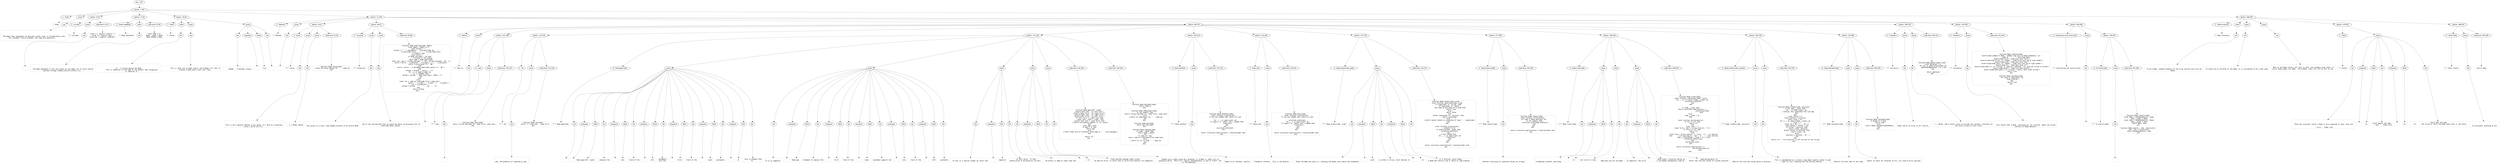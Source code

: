 digraph lpegNode {

node [fontname=Helvetica]
edge [style=dashed]

doc_0 [label="doc - 497"]


doc_0 -> { section_1}
{rank=same; section_1}

section_1 [label="section: 1-467"]


// END RANK doc_0

section_1 -> { header_2 prose_3 section_4 section_5 section_6 section_7 section_8}
{rank=same; header_2 prose_3 section_4 section_5 section_6 section_7 section_8}

header_2 [label="1 : Node"]

prose_3 [label="prose"]

section_4 [label="section: 8-16"]

section_5 [label="section: 17-28"]

section_6 [label="section: 29-40"]

section_7 [label="section: 41-445"]

section_8 [label="section: 468-487"]


// END RANK section_1

header_2 -> leaf_9
leaf_9  [color=Gray,shape=rectangle,fontname=Inconsolata,label="* Node"]
// END RANK header_2

prose_3 -> { raw_10}
{rank=same; raw_10}

raw_10 [label="raw"]


// END RANK prose_3

raw_10 -> leaf_11
leaf_11  [color=Gray,shape=rectangle,fontname=Inconsolata,label="


  The Node class implements an abstract syntax tree, in collaboration with
the [[Grammar class][/grammar] and lpeg more generally.  

"]
// END RANK raw_10

section_4 -> { header_12 prose_13 codeblock_14}
{rank=same; header_12 prose_13 codeblock_14}

header_12 [label="3 : includes"]

prose_13 [label="prose"]

codeblock_14 [label="code block 10-14"]


// END RANK section_4

header_12 -> leaf_15
leaf_15  [color=Gray,shape=rectangle,fontname=Inconsolata,label="*** includes"]
// END RANK header_12

prose_13 -> { raw_16}
{rank=same; raw_16}

raw_16 [label="raw"]


// END RANK prose_13

raw_16 -> leaf_17
leaf_17  [color=Gray,shape=rectangle,fontname=Inconsolata,label="
"]
// END RANK raw_16

codeblock_14 -> leaf_18
leaf_18  [color=Gray,shape=rectangle,fontname=Inconsolata,label="local s = require \"status\" ()
local a = require \"ansi\"
local dot = require \"node/dot\""]
// END RANK codeblock_14

section_5 -> { header_19 prose_20 codeblock_21}
{rank=same; header_19 prose_20 codeblock_21}

header_19 [label="2 : Node metatable"]

prose_20 [label="prose"]

codeblock_21 [label="code block 22-26"]


// END RANK section_5

header_19 -> leaf_22
leaf_22  [color=Gray,shape=rectangle,fontname=Inconsolata,label="** Node metatable"]
// END RANK header_19

prose_20 -> { raw_23}
{rank=same; raw_23}

raw_23 [label="raw"]


// END RANK prose_20

raw_23 -> leaf_24
leaf_24  [color=Gray,shape=rectangle,fontname=Inconsolata,label="

  The Node metatable is the root table for any Node, all of which should
subclass through [[Node:inherit()][httk://]].
"]
// END RANK raw_23

codeblock_21 -> leaf_25
leaf_25  [color=Gray,shape=rectangle,fontname=Inconsolata,label="local Node = {}
Node.__index = Node
Node.isNode = Node"]
// END RANK codeblock_21

section_6 -> { header_26 prose_27 prose_28 prose_29}
{rank=same; header_26 prose_27 prose_28 prose_29}

header_26 [label="2 : Fields"]

prose_27 [label="prose"]

prose_28 [label="prose"]

prose_29 [label="prose"]


// END RANK section_6

header_26 -> leaf_30
leaf_30  [color=Gray,shape=rectangle,fontname=Inconsolata,label="** Fields"]
// END RANK header_26

prose_27 -> { raw_31}
{rank=same; raw_31}

raw_31 [label="raw"]


// END RANK prose_27

raw_31 -> leaf_32
leaf_32  [color=Gray,shape=rectangle,fontname=Inconsolata,label="

   - id :  A string naming the Node. 
           This is identical to the name of the pattern that recognizes
           or captures it.
"]
// END RANK raw_31

prose_28 -> { raw_33}
{rank=same; raw_33}

raw_33 [label="raw"]


// END RANK prose_28

raw_33 -> leaf_34
leaf_34  [color=Gray,shape=rectangle,fontname=Inconsolata,label="
           This is never set on Node itself, and Grammar will fail to
           produce a Node which lacks this flag. 
"]
// END RANK raw_33

prose_29 -> { raw_35 prespace_36 literal_37 raw_38}
{rank=same; raw_35 prespace_36 literal_37 raw_38}

raw_35 [label="raw"]

prespace_36 [label="prespace"]

literal_37 [label="literal"]

raw_38 [label="raw"]


// END RANK prose_29

raw_35 -> leaf_39
leaf_39  [color=Gray,shape=rectangle,fontname=Inconsolata,label="
   - isNode :  A boolean, always"]
// END RANK raw_35

prespace_36 -> leaf_40
leaf_40  [color=Gray,shape=rectangle,fontname=Inconsolata,label=" "]
// END RANK prespace_36

literal_37 -> leaf_41
leaf_41  [color=Gray,shape=rectangle,fontname=Inconsolata,label="true"]
// END RANK literal_37

raw_38 -> leaf_42
leaf_42  [color=Gray,shape=rectangle,fontname=Inconsolata,label=".

"]
// END RANK raw_38

section_7 -> { header_43 prose_44 section_45 section_46 section_47 section_48 section_49 section_50}
{rank=same; header_43 prose_44 section_45 section_46 section_47 section_48 section_49 section_50}

header_43 [label="2 : Methods"]

prose_44 [label="prose"]

section_45 [label="section: 44-57"]

section_46 [label="section: 58-97"]

section_47 [label="section: 98-378"]

section_48 [label="section: 396-415"]

section_49 [label="section: 416-445"]

section_50 [label="section: 446-448"]


// END RANK section_7

header_43 -> leaf_51
leaf_51  [color=Gray,shape=rectangle,fontname=Inconsolata,label="** Methods"]
// END RANK header_43

prose_44 -> { raw_52}
{rank=same; raw_52}

raw_52 [label="raw"]


// END RANK prose_44

raw_52 -> leaf_53
leaf_53  [color=Gray,shape=rectangle,fontname=Inconsolata,label="

"]
// END RANK raw_52

section_45 -> { header_54 prose_55 prose_56 codeblock_57}
{rank=same; header_54 prose_55 prose_56 codeblock_57}

header_54 [label="4 : toLua"]

prose_55 [label="prose"]

prose_56 [label="prose"]

codeblock_57 [label="code block 51-55"]


// END RANK section_45

header_54 -> leaf_58
leaf_58  [color=Gray,shape=rectangle,fontname=Inconsolata,label="**** toLua"]
// END RANK header_54

prose_55 -> { raw_59}
{rank=same; raw_59}

raw_59 [label="raw"]


// END RANK prose_55

raw_59 -> leaf_60
leaf_60  [color=Gray,shape=rectangle,fontname=Inconsolata,label="

This is not a general method in any sense, it's here as a backstop
while I build out Clu. 
"]
// END RANK raw_59

prose_56 -> { raw_61}
{rank=same; raw_61}

raw_61 [label="raw"]


// END RANK prose_56

raw_61 -> leaf_62
leaf_62  [color=Gray,shape=rectangle,fontname=Inconsolata,label="
  - [ ] #todo remove
"]
// END RANK raw_61

codeblock_57 -> leaf_63
leaf_63  [color=Gray,shape=rectangle,fontname=Inconsolata,label="function Node.toLua(node)
  s:halt(\"No toLua method for \" .. node.id)
end"]
// END RANK codeblock_57

section_46 -> { header_64 prose_65 prose_66 codeblock_67}
{rank=same; header_64 prose_65 prose_66 codeblock_67}

header_64 [label="3 : Visualizer"]

prose_65 [label="prose"]

prose_66 [label="prose"]

codeblock_67 [label="code block 65-96"]


// END RANK section_46

header_64 -> leaf_68
leaf_68  [color=Gray,shape=rectangle,fontname=Inconsolata,label="*** Visualizer"]
// END RANK header_64

prose_65 -> { raw_69}
{rank=same; raw_69}

raw_69 [label="raw"]


// END RANK prose_65

raw_69 -> leaf_70
leaf_70  [color=Gray,shape=rectangle,fontname=Inconsolata,label="

This gives us a nice, tree-shaped printout of an entire Node.
"]
// END RANK raw_69

prose_66 -> { raw_71}
{rank=same; raw_71}

raw_71 [label="raw"]


// END RANK prose_66

raw_71 -> leaf_72
leaf_72  [color=Gray,shape=rectangle,fontname=Inconsolata,label="
We're less disciplined than we should be about up-assigning this to
inherited Node classes. 
"]
// END RANK raw_71

codeblock_67 -> leaf_73
leaf_73  [color=Gray,shape=rectangle,fontname=Inconsolata,label="function Node.toString(node, depth)
   local depth = depth or 0
   local phrase = \"\"
   phrase = (\"  \"):rep(depth) .. a.bright(node.id) .. \"    \"
      .. a.cyan(node.first) .. \"-\" .. a.cyan(node.last)
   if node[1] then
      local extra = \"    \"
      if Node.len(node) > 56 then
         --  Truncate in the middle
         local span = Node.span(node)
         local pre, post = string.sub(span, 1, 26), string.sub(span, -26, -1)
         extra = extra .. a.dim(pre) .. a.bright(\"………\") .. a.dim(post)
         extra = extra:gsub(\"\\n\", \"◼︎\")
      else
         extra = extra .. a.dim(Node.span(node):gsub(\"\\n\", \"◼︎\"))
      end
      phrase = phrase .. extra .. \"\\n\"
      for _,v in ipairs(node) do
         if (v.isNode) then
            phrase = phrase .. Node.toString(v, depth + 1)
         end
      end
   else
      local val = node.str:sub(node.first, node.last)
                          :gsub(\" \", a.clear() .. a.dim(\"_\") .. a.green())
      val = a.green(val)
      phrase = phrase .. \"    \" .. val  .. \"\\n\"
   end
   return phrase
end"]
// END RANK codeblock_67

section_47 -> { header_74 prose_75 section_76 section_77 section_78 section_79 section_80 section_81 section_82 section_83 section_84 section_85}
{rank=same; header_74 prose_75 section_76 section_77 section_78 section_79 section_80 section_81 section_82 section_83 section_84 section_85}

header_74 [label="3 : Metrics"]

prose_75 [label="prose"]

section_76 [label="section: 101-109"]

section_77 [label="section: 110-120"]

section_78 [label="section: 121-192"]

section_79 [label="section: 193-213"]

section_80 [label="section: 214-236"]

section_81 [label="section: 237-276"]

section_82 [label="section: 277-295"]

section_83 [label="section: 296-344"]

section_84 [label="section: 345-378"]

section_85 [label="section: 379-395"]


// END RANK section_47

header_74 -> leaf_86
leaf_86  [color=Gray,shape=rectangle,fontname=Inconsolata,label="*** Metrics"]
// END RANK header_74

prose_75 -> { raw_87}
{rank=same; raw_87}

raw_87 [label="raw"]


// END RANK prose_75

raw_87 -> leaf_88
leaf_88  [color=Gray,shape=rectangle,fontname=Inconsolata,label="

"]
// END RANK raw_87

section_76 -> { header_89 prose_90 codeblock_91}
{rank=same; header_89 prose_90 codeblock_91}

header_89 [label="4 : span"]

prose_90 [label="prose"]

codeblock_91 [label="code block 103-107"]


// END RANK section_76

header_89 -> leaf_92
leaf_92  [color=Gray,shape=rectangle,fontname=Inconsolata,label="**** span"]
// END RANK header_89

prose_90 -> { raw_93}
{rank=same; raw_93}

raw_93 [label="raw"]


// END RANK prose_90

raw_93 -> leaf_94
leaf_94  [color=Gray,shape=rectangle,fontname=Inconsolata,label="
"]
// END RANK raw_93

codeblock_91 -> leaf_95
leaf_95  [color=Gray,shape=rectangle,fontname=Inconsolata,label="function Node.span(node)
   return string.sub(node.str, node.first, node.last)
end"]
// END RANK codeblock_91

section_77 -> { header_96 prose_97 codeblock_98}
{rank=same; header_96 prose_97 codeblock_98}

header_96 [label="4 : len"]

prose_97 [label="prose"]

codeblock_98 [label="code block 114-118"]


// END RANK section_77

header_96 -> leaf_99
leaf_99  [color=Gray,shape=rectangle,fontname=Inconsolata,label="**** len"]
// END RANK header_96

prose_97 -> { raw_100}
{rank=same; raw_100}

raw_100 [label="raw"]


// END RANK prose_97

raw_100 -> leaf_101
leaf_101  [color=Gray,shape=rectangle,fontname=Inconsolata,label="

ahh, the pleasure of indexing by one. 
"]
// END RANK raw_100

codeblock_98 -> leaf_102
leaf_102  [color=Gray,shape=rectangle,fontname=Inconsolata,label="function Node.len(node)
    return 1 + node.last - node.first
end"]
// END RANK codeblock_98

section_78 -> { header_103 prose_104 prose_105 prose_106 prose_107 prose_108 codeblock_109 codeblock_110}
{rank=same; header_103 prose_104 prose_105 prose_106 prose_107 prose_108 codeblock_109 codeblock_110}

header_103 [label="4 : Node:gap(node)"]

prose_104 [label="prose"]

prose_105 [label="prose"]

prose_106 [label="prose"]

prose_107 [label="prose"]

prose_108 [label="prose"]

codeblock_109 [label="code block 140-160"]

codeblock_110 [label="code block 163-191"]


// END RANK section_78

header_103 -> leaf_111
leaf_111  [color=Gray,shape=rectangle,fontname=Inconsolata,label="**** Node:gap(node)"]
// END RANK header_103

prose_104 -> { raw_112 prespace_113 literal_114 raw_115 prespace_116 literal_117 raw_118 prespace_119 literal_120 raw_121 prespace_122 literal_123 raw_124 prespace_125 literal_126 raw_127 prespace_128 bold_129 raw_130}
{rank=same; raw_112 prespace_113 literal_114 raw_115 prespace_116 literal_117 raw_118 prespace_119 literal_120 raw_121 prespace_122 literal_123 raw_124 prespace_125 literal_126 raw_127 prespace_128 bold_129 raw_130}

raw_112 [label="raw"]

prespace_113 [label="prespace"]

literal_114 [label="literal"]

raw_115 [label="raw"]

prespace_116 [label="prespace"]

literal_117 [label="literal"]

raw_118 [label="raw"]

prespace_119 [label="prespace"]

literal_120 [label="literal"]

raw_121 [label="raw"]

prespace_122 [label="prespace"]

literal_123 [label="literal"]

raw_124 [label="raw"]

prespace_125 [label="prespace"]

literal_126 [label="literal"]

raw_127 [label="raw"]

prespace_128 [label="prespace"]

bold_129 [label="bold"]

raw_130 [label="raw"]


// END RANK prose_104

raw_112 -> leaf_131
leaf_131  [color=Gray,shape=rectangle,fontname=Inconsolata,label=""]
// END RANK raw_112

prespace_113 -> leaf_132
leaf_132  [color=Gray,shape=rectangle,fontname=Inconsolata,label=""]
// END RANK prespace_113

literal_114 -> leaf_133
leaf_133  [color=Gray,shape=rectangle,fontname=Inconsolata,label="Node.gap(left, right)"]
// END RANK literal_114

raw_115 -> leaf_134
leaf_134  [color=Gray,shape=rectangle,fontname=Inconsolata,label=" compares the"]
// END RANK raw_115

prespace_116 -> leaf_135
leaf_135  [color=Gray,shape=rectangle,fontname=Inconsolata,label=" "]
// END RANK prespace_116

literal_117 -> leaf_136
leaf_136  [color=Gray,shape=rectangle,fontname=Inconsolata,label="last"]
// END RANK literal_117

raw_118 -> leaf_137
leaf_137  [color=Gray,shape=rectangle,fontname=Inconsolata,label=" field of the"]
// END RANK raw_118

prespace_119 -> leaf_138
leaf_138  [color=Gray,shape=rectangle,fontname=Inconsolata,label=" "]
// END RANK prespace_119

literal_120 -> leaf_139
leaf_139  [color=Gray,shape=rectangle,fontname=Inconsolata,label="left"]
// END RANK literal_120

raw_121 -> leaf_140
leaf_140  [color=Gray,shape=rectangle,fontname=Inconsolata,label=" parameter
with the"]
// END RANK raw_121

prespace_122 -> leaf_141
leaf_141  [color=Gray,shape=rectangle,fontname=Inconsolata,label=" "]
// END RANK prespace_122

literal_123 -> leaf_142
leaf_142  [color=Gray,shape=rectangle,fontname=Inconsolata,label="first"]
// END RANK literal_123

raw_124 -> leaf_143
leaf_143  [color=Gray,shape=rectangle,fontname=Inconsolata,label=" field of the"]
// END RANK raw_124

prespace_125 -> leaf_144
leaf_144  [color=Gray,shape=rectangle,fontname=Inconsolata,label=" "]
// END RANK prespace_125

literal_126 -> leaf_145
leaf_145  [color=Gray,shape=rectangle,fontname=Inconsolata,label="right"]
// END RANK literal_126

raw_127 -> leaf_146
leaf_146  [color=Gray,shape=rectangle,fontname=Inconsolata,label=" parameter,"]
// END RANK raw_127

prespace_128 -> leaf_147
leaf_147  [color=Gray,shape=rectangle,fontname=Inconsolata,label=" "]
// END RANK prespace_128

bold_129 -> leaf_148
leaf_148  [color=Gray,shape=rectangle,fontname=Inconsolata,label="if"]
// END RANK bold_129

raw_130 -> leaf_149
leaf_149  [color=Gray,shape=rectangle,fontname=Inconsolata,label=" this is greater than
0. 
"]
// END RANK raw_130

prose_105 -> { raw_150 prespace_151 literal_152 raw_153 prespace_154 literal_155 raw_156 prespace_157 literal_158 raw_159 prespace_160 literal_161 raw_162 prespace_163 literal_164 raw_165}
{rank=same; raw_150 prespace_151 literal_152 raw_153 prespace_154 literal_155 raw_156 prespace_157 literal_158 raw_159 prespace_160 literal_161 raw_162 prespace_163 literal_164 raw_165}

raw_150 [label="raw"]

prespace_151 [label="prespace"]

literal_152 [label="literal"]

raw_153 [label="raw"]

prespace_154 [label="prespace"]

literal_155 [label="literal"]

raw_156 [label="raw"]

prespace_157 [label="prespace"]

literal_158 [label="literal"]

raw_159 [label="raw"]

prespace_160 [label="prespace"]

literal_161 [label="literal"]

raw_162 [label="raw"]

prespace_163 [label="prespace"]

literal_164 [label="literal"]

raw_165 [label="raw"]


// END RANK prose_105

raw_150 -> leaf_166
leaf_166  [color=Gray,shape=rectangle,fontname=Inconsolata,label="
If it is negative,"]
// END RANK raw_150

prespace_151 -> leaf_167
leaf_167  [color=Gray,shape=rectangle,fontname=Inconsolata,label=" "]
// END RANK prespace_151

literal_152 -> leaf_168
leaf_168  [color=Gray,shape=rectangle,fontname=Inconsolata,label="Node.gap"]
// END RANK literal_152

raw_153 -> leaf_169
leaf_169  [color=Gray,shape=rectangle,fontname=Inconsolata,label=" attempts to measure the"]
// END RANK raw_153

prespace_154 -> leaf_170
leaf_170  [color=Gray,shape=rectangle,fontname=Inconsolata,label=" "]
// END RANK prespace_154

literal_155 -> leaf_171
leaf_171  [color=Gray,shape=rectangle,fontname=Inconsolata,label="first"]
// END RANK literal_155

raw_156 -> leaf_172
leaf_172  [color=Gray,shape=rectangle,fontname=Inconsolata,label=" field of the"]
// END RANK raw_156

prespace_157 -> leaf_173
leaf_173  [color=Gray,shape=rectangle,fontname=Inconsolata,label=""]
// END RANK prespace_157

literal_158 -> leaf_174
leaf_174  [color=Gray,shape=rectangle,fontname=Inconsolata,label="right"]
// END RANK literal_158

raw_159 -> leaf_175
leaf_175  [color=Gray,shape=rectangle,fontname=Inconsolata,label=" parameter against the"]
// END RANK raw_159

prespace_160 -> leaf_176
leaf_176  [color=Gray,shape=rectangle,fontname=Inconsolata,label=" "]
// END RANK prespace_160

literal_161 -> leaf_177
leaf_177  [color=Gray,shape=rectangle,fontname=Inconsolata,label="last"]
// END RANK literal_161

raw_162 -> leaf_178
leaf_178  [color=Gray,shape=rectangle,fontname=Inconsolata,label=" field of the"]
// END RANK raw_162

prespace_163 -> leaf_179
leaf_179  [color=Gray,shape=rectangle,fontname=Inconsolata,label=" "]
// END RANK prespace_163

literal_164 -> leaf_180
leaf_180  [color=Gray,shape=rectangle,fontname=Inconsolata,label="left"]
// END RANK literal_164

raw_165 -> leaf_181
leaf_181  [color=Gray,shape=rectangle,fontname=Inconsolata,label=" parameter.
"]
// END RANK raw_165

prose_106 -> { raw_182 prespace_183 bold_184 raw_185}
{rank=same; raw_182 prespace_183 bold_184 raw_185}

raw_182 [label="raw"]

prespace_183 [label="prespace"]

bold_184 [label="bold"]

raw_185 [label="raw"]


// END RANK prose_106

raw_182 -> leaf_186
leaf_186  [color=Gray,shape=rectangle,fontname=Inconsolata,label="
If this is a natural number we return the"]
// END RANK raw_182

prespace_183 -> leaf_187
leaf_187  [color=Gray,shape=rectangle,fontname=Inconsolata,label=" "]
// END RANK prespace_183

bold_184 -> leaf_188
leaf_188  [color=Gray,shape=rectangle,fontname=Inconsolata,label="negation"]
// END RANK bold_184

raw_185 -> leaf_189
leaf_189  [color=Gray,shape=rectangle,fontname=Inconsolata,label=" of this value.  If both
should prove to be positive, we halt. 
"]
// END RANK raw_185

prose_107 -> { raw_190 prespace_191 literal_192 raw_193}
{rank=same; raw_190 prespace_191 literal_192 raw_193}

raw_190 [label="raw"]

prespace_191 [label="prespace"]

literal_192 [label="literal"]

raw_193 [label="raw"]


// END RANK prose_107

raw_190 -> leaf_194
leaf_194  [color=Gray,shape=rectangle,fontname=Inconsolata,label="
No effort is made to check that the"]
// END RANK raw_190

prespace_191 -> leaf_195
leaf_195  [color=Gray,shape=rectangle,fontname=Inconsolata,label=" "]
// END RANK prespace_191

literal_192 -> leaf_196
leaf_196  [color=Gray,shape=rectangle,fontname=Inconsolata,label="str"]
// END RANK literal_192

raw_193 -> leaf_197
leaf_197  [color=Gray,shape=rectangle,fontname=Inconsolata,label=" field matches between nodes unless
we have an error, in which case it could prove helpful for diagnosis.  
"]
// END RANK raw_193

prose_108 -> { raw_198}
{rank=same; raw_198}

raw_198 [label="raw"]


// END RANK prose_108

raw_198 -> leaf_199
leaf_199  [color=Gray,shape=rectangle,fontname=Inconsolata,label="
Indeed such a check would be a disaster in streams or other sort of
piecewise parse.  Which will require implementation in and of itself, but
in the meantime...
"]
// END RANK raw_198

codeblock_109 -> leaf_200
leaf_200  [color=Gray,shape=rectangle,fontname=Inconsolata,label="function Node.gap(left, right)
  assert(left.last, \"no left.last\")
  assert(right.first, \"no right.first\")
  assert(right.last, \"no right.last\")
  assert(left.first, \"no left.first\")
  if left.first >= right.last then
    local left, right = right, left
  elseif left.last > right.first then
    s:halt(\"overlapping regions or str issue\")
  end
  local gap = left
  if gap >= 0 then
    return gap
  else
    s:halt(\"some kind of situation where gap is \" .. tostring(gap))
  end

  return nil 
end"]
// END RANK codeblock_109

codeblock_110 -> leaf_201
leaf_201  [color=Gray,shape=rectangle,fontname=Inconsolata,label="function Node.dotLabel(node)
  return node.id
end

function Node.toMarkdown(node)
  if not node[1] then
    return string.sub(node.str, node.first, node.last)
  else
    s:halt(\"no toMarkdown for \" .. node.id)
  end
end

function Node.dot(node)
  return dot.dot(node)
end

function Node.toValue(node)
  if node.__VALUE then
    return node.__VALUE
  end
  if node.str then
    return node.str:sub(node.first,node.last)
  else
    s:halt(\"no str on node \" .. node.id)
  end
end
"]
// END RANK codeblock_110

section_79 -> { header_202 prose_203 codeblock_204}
{rank=same; header_202 prose_203 codeblock_204}

header_202 [label="4 : Node.walkPost"]

prose_203 [label="prose"]

codeblock_204 [label="code block 197-212"]


// END RANK section_79

header_202 -> leaf_205
leaf_205  [color=Gray,shape=rectangle,fontname=Inconsolata,label="**** Node.walkPost"]
// END RANK header_202

prose_203 -> { raw_206}
{rank=same; raw_206}

raw_206 [label="raw"]


// END RANK prose_203

raw_206 -> leaf_207
leaf_207  [color=Gray,shape=rectangle,fontname=Inconsolata,label="

Depth-first iterator, postfix 
"]
// END RANK raw_206

codeblock_204 -> leaf_208
leaf_208  [color=Gray,shape=rectangle,fontname=Inconsolata,label="function Node.walkPost(node)
    local function traverse(ast)
        if not ast.isNode then return nil end

        for _, v in ipairs(ast) do
            if type(v) == 'table' and v.isNode then
              traverse(v)
            end
        end
        coroutine.yield(ast)
    end

    return coroutine.wrap(function() traverse(node) end)
end"]
// END RANK codeblock_204

section_80 -> { header_209 prose_210 codeblock_211}
{rank=same; header_209 prose_210 codeblock_211}

header_209 [label="4 : Node.walk"]

prose_210 [label="prose"]

codeblock_211 [label="code block 218-234"]


// END RANK section_80

header_209 -> leaf_212
leaf_212  [color=Gray,shape=rectangle,fontname=Inconsolata,label="**** Node.walk"]
// END RANK header_209

prose_210 -> { raw_213}
{rank=same; raw_213}

raw_213 [label="raw"]


// END RANK prose_210

raw_213 -> leaf_214
leaf_214  [color=Gray,shape=rectangle,fontname=Inconsolata,label="

Presearch iterator.  This is the default. 
"]
// END RANK raw_213

codeblock_211 -> leaf_215
leaf_215  [color=Gray,shape=rectangle,fontname=Inconsolata,label="function Node.walk(node)
  local function traverse(ast)
    if not ast.isNode then return nil end

    coroutine.yield(ast)
    for _, v in ipairs(ast) do
      if type(v) == 'table' and v.isNode then
        traverse(v)
      end
    end
  end

  return coroutine.wrap(function() traverse(node) end)
end
"]
// END RANK codeblock_211

section_81 -> { header_216 prose_217 codeblock_218}
{rank=same; header_216 prose_217 codeblock_218}

header_216 [label="4 : Node.select(node, pred)"]

prose_217 [label="prose"]

codeblock_218 [label="code block 243-274"]


// END RANK section_81

header_216 -> leaf_219
leaf_219  [color=Gray,shape=rectangle,fontname=Inconsolata,label="**** Node.select(node, pred)"]
// END RANK header_216

prose_217 -> { raw_220 prespace_221 literal_222 raw_223 prespace_224 literal_225 raw_226}
{rank=same; raw_220 prespace_221 literal_222 raw_223 prespace_224 literal_225 raw_226}

raw_220 [label="raw"]

prespace_221 [label="prespace"]

literal_222 [label="literal"]

raw_223 [label="raw"]

prespace_224 [label="prespace"]

literal_225 [label="literal"]

raw_226 [label="raw"]


// END RANK prose_217

raw_220 -> leaf_227
leaf_227  [color=Gray,shape=rectangle,fontname=Inconsolata,label="

  Takes the Node and walks it, yielding the Nodes which match the predicate."]
// END RANK raw_220

prespace_221 -> leaf_228
leaf_228  [color=Gray,shape=rectangle,fontname=Inconsolata,label=""]
// END RANK prespace_221

literal_222 -> leaf_229
leaf_229  [color=Gray,shape=rectangle,fontname=Inconsolata,label="pred"]
// END RANK literal_222

raw_223 -> leaf_230
leaf_230  [color=Gray,shape=rectangle,fontname=Inconsolata,label=" is either a string, which matches to"]
// END RANK raw_223

prespace_224 -> leaf_231
leaf_231  [color=Gray,shape=rectangle,fontname=Inconsolata,label=" "]
// END RANK prespace_224

literal_225 -> leaf_232
leaf_232  [color=Gray,shape=rectangle,fontname=Inconsolata,label="id"]
// END RANK literal_225

raw_226 -> leaf_233
leaf_233  [color=Gray,shape=rectangle,fontname=Inconsolata,label=", or a function, which takes
a Node and returns true or false on some premise. 
"]
// END RANK raw_226

codeblock_218 -> leaf_234
leaf_234  [color=Gray,shape=rectangle,fontname=Inconsolata,label="function Node.select(node, pred)
   local function qualifies(node, pred)
      if type(pred) == 'string' then
         if type(node) == 'table' 
          and node.id and node.id == pred then
            return true
         else
            return false
         end
      elseif type(pred) == 'function' then
         return pred(node)
      else
         s:halt(\"cannot select on predicate of type \" .. type(pred))
      end
   end

   local function traverse(ast)
      -- breadth first
      if qualifies(ast, pred) then
         coroutine.yield(ast)
      end
      if ast.isNode then
         for _, v in ipairs(ast) do
            traverse(v)
         end
      end
   end

   return coroutine.wrap(function() traverse(node) end)
end"]
// END RANK codeblock_218

section_82 -> { header_235 prose_236 codeblock_237}
{rank=same; header_235 prose_236 codeblock_237}

header_235 [label="4 : Node.tokens(node)"]

prose_236 [label="prose"]

codeblock_237 [label="code block 281-293"]


// END RANK section_82

header_235 -> leaf_238
leaf_238  [color=Gray,shape=rectangle,fontname=Inconsolata,label="**** Node.tokens(node)"]
// END RANK header_235

prose_236 -> { raw_239}
{rank=same; raw_239}

raw_239 [label="raw"]


// END RANK prose_236

raw_239 -> leaf_240
leaf_240  [color=Gray,shape=rectangle,fontname=Inconsolata,label="

  Iterator returning all captured values as strings.
"]
// END RANK raw_239

codeblock_237 -> leaf_241
leaf_241  [color=Gray,shape=rectangle,fontname=Inconsolata,label="function Node.tokens(node)
  local function traverse(ast)
    for node in Node.walk(ast) do
      if not node[1] then
        coroutine.yield(node:toValue())
      end
    end
  end

  return coroutine.wrap(function() traverse(node) end)
end  "]
// END RANK codeblock_237

section_83 -> { header_242 prose_243 prose_244 prose_245 codeblock_246}
{rank=same; header_242 prose_243 prose_244 prose_245 codeblock_246}

header_242 [label="4 : Node.lines(node)"]

prose_243 [label="prose"]

prose_244 [label="prose"]

prose_245 [label="prose"]

codeblock_246 [label="code block 306-343"]


// END RANK section_83

header_242 -> leaf_247
leaf_247  [color=Gray,shape=rectangle,fontname=Inconsolata,label="**** Node.lines(node)"]
// END RANK header_242

prose_243 -> { raw_248 prespace_249 literal_250 raw_251}
{rank=same; raw_248 prespace_249 literal_250 raw_251}

raw_248 [label="raw"]

prespace_249 [label="prespace"]

literal_250 [label="literal"]

raw_251 [label="raw"]


// END RANK prose_243

raw_248 -> leaf_252
leaf_252  [color=Gray,shape=rectangle,fontname=Inconsolata,label="

A memoized iterator returning"]
// END RANK raw_248

prespace_249 -> leaf_253
leaf_253  [color=Gray,shape=rectangle,fontname=Inconsolata,label=" "]
// END RANK prespace_249

literal_250 -> leaf_254
leaf_254  [color=Gray,shape=rectangle,fontname=Inconsolata,label="str"]
// END RANK literal_250

raw_251 -> leaf_255
leaf_255  [color=Gray,shape=rectangle,fontname=Inconsolata,label=" one line at a time. 
"]
// END RANK raw_251

prose_244 -> { raw_256}
{rank=same; raw_256}

raw_256 [label="raw"]


// END RANK prose_244

raw_256 -> leaf_257
leaf_257  [color=Gray,shape=rectangle,fontname=Inconsolata,label="
Newlines are not included.
"]
// END RANK raw_256

prose_245 -> { raw_258 prespace_259 literal_260 raw_261}
{rank=same; raw_258 prespace_259 literal_260 raw_261}

raw_258 [label="raw"]

prespace_259 [label="prespace"]

literal_260 [label="literal"]

raw_261 [label="raw"]


// END RANK prose_245

raw_258 -> leaf_262
leaf_262  [color=Gray,shape=rectangle,fontname=Inconsolata,label="
In addition, the first"]
// END RANK raw_258

prespace_259 -> leaf_263
leaf_263  [color=Gray,shape=rectangle,fontname=Inconsolata,label=" "]
// END RANK prespace_259

literal_260 -> leaf_264
leaf_264  [color=Gray,shape=rectangle,fontname=Inconsolata,label="node:lines() traversal builds up
a sourcemap subsequently used by "]
// END RANK literal_260

raw_261 -> leaf_265
leaf_265  [color=Gray,shape=rectangle,fontname=Inconsolata,label="node:atLine(pos)= to
return the line and column of a given position.
"]
// END RANK raw_261

codeblock_246 -> leaf_266
leaf_266  [color=Gray,shape=rectangle,fontname=Inconsolata,label="function Node.lines(node)
  local function yieldLines(node, linum)
     for _, str in ipairs(node.__lines) do
        coroutine.yield(str)
      end
  end

  if node.__lines then
     return coroutine.wrap(function ()
                              yieldLines(node) 
                           end)
  else 
     node.__lines = {}
  end

  local function buildLines(str)
      if str == nil then
        return nil
      end
      local rest = \"\"
      local first, last = string.find(str, \"\\n\")
      if first == nil then 
        return nil
      else
        local line = string.sub(str, 1, first - 1) -- no newline
        rest       = string.sub(str, last + 1)    -- skip newline
        node.__lines[#node.__lines + 1] = line
        coroutine.yield(line)
      end
      buildLines(rest)
  end

  return coroutine.wrap(function () 
                           buildLines(node.str) 
                        end)
end"]
// END RANK codeblock_246

section_84 -> { header_267 prose_268 prose_269 codeblock_270}
{rank=same; header_267 prose_268 prose_269 codeblock_270}

header_267 [label="4 : Node.linePos(node, position)"]

prose_268 [label="prose"]

prose_269 [label="prose"]

codeblock_270 [label="code block 352-376"]


// END RANK section_84

header_267 -> leaf_271
leaf_271  [color=Gray,shape=rectangle,fontname=Inconsolata,label="**** Node.linePos(node, position)"]
// END RANK header_267

prose_268 -> { raw_272}
{rank=same; raw_272}

raw_272 [label="raw"]


// END RANK prose_268

raw_272 -> leaf_273
leaf_273  [color=Gray,shape=rectangle,fontname=Inconsolata,label="

Returns the line and column given a position.
"]
// END RANK raw_272

prose_269 -> { raw_274}
{rank=same; raw_274}

raw_274 [label="raw"]


// END RANK prose_269

raw_274 -> leaf_275
leaf_275  [color=Gray,shape=rectangle,fontname=Inconsolata,label="
This is implemented as a classic loop made slightly harder to get
right by Lua's indexing and the missing newline.  
"]
// END RANK raw_274

codeblock_270 -> leaf_276
leaf_276  [color=Gray,shape=rectangle,fontname=Inconsolata,label="function Node.linePos(node, position)
   if not node.__lines then
      for _ in node:lines() do
        -- nothing, this generates the line map
      end
   end
   local offset = 0
   local position = position
   local linum = nil
   for i, v in ipairs(node.__lines) do
       linum = i
       local len = #v + 1 -- for nl
       local offset = offset + len
       if offset > position then
          return linum, position
       elseif offset == position then
          return linum, len
       else
          position = position - #v - 1
       end
   end
   return nil -- this position is off the end of the string
end"]
// END RANK codeblock_270

section_85 -> { header_277 prose_278 prose_279 codeblock_280}
{rank=same; header_277 prose_278 prose_279 codeblock_280}

header_277 [label="4 : Node.lastLeaf(node)"]

prose_278 [label="prose"]

prose_279 [label="prose"]

codeblock_280 [label="code block 385-393"]


// END RANK section_85

header_277 -> leaf_281
leaf_281  [color=Gray,shape=rectangle,fontname=Inconsolata,label="**** Node.lastLeaf(node)"]
// END RANK header_277

prose_278 -> { raw_282}
{rank=same; raw_282}

raw_282 [label="raw"]


// END RANK prose_278

raw_282 -> leaf_283
leaf_283  [color=Gray,shape=rectangle,fontname=Inconsolata,label="

Returns the last leaf of the node.
"]
// END RANK raw_282

prose_279 -> { raw_284}
{rank=same; raw_284}

raw_284 [label="raw"]


// END RANK prose_279

raw_284 -> leaf_285
leaf_285  [color=Gray,shape=rectangle,fontname=Inconsolata,label="
Useful to check for terminal errors, for stop-on-error parsing. 
"]
// END RANK raw_284

codeblock_280 -> leaf_286
leaf_286  [color=Gray,shape=rectangle,fontname=Inconsolata,label="function Node.lastLeaf(node)
  if #node == 0 then 
    return node
  else
    return Node.lastLeaf(node[#node])
  end
end"]
// END RANK codeblock_280

section_48 -> { header_287 prose_288 prose_289 codeblock_290}
{rank=same; header_287 prose_288 prose_289 codeblock_290}

header_287 [label="3 : Collectors"]

prose_288 [label="prose"]

prose_289 [label="prose"]

codeblock_290 [label="code block 403-412"]


// END RANK section_48

header_287 -> leaf_291
leaf_291  [color=Gray,shape=rectangle,fontname=Inconsolata,label="*** Collectors"]
// END RANK header_287

prose_288 -> { raw_292}
{rank=same; raw_292}

raw_292 [label="raw"]


// END RANK prose_288

raw_292 -> leaf_293
leaf_293  [color=Gray,shape=rectangle,fontname=Inconsolata,label="

These return an array of all results. 
"]
// END RANK raw_292

prose_289 -> { raw_294}
{rank=same; raw_294}

raw_294 [label="raw"]


// END RANK prose_289

raw_294 -> leaf_295
leaf_295  [color=Gray,shape=rectangle,fontname=Inconsolata,label="
- [ ] #todo  Add a Forest class to provide the iterator interface for
             the return arrays of this class.
"]
// END RANK raw_294

codeblock_290 -> leaf_296
leaf_296  [color=Gray,shape=rectangle,fontname=Inconsolata,label="function Node.gather(node, pred)
  local gathered = {}
  for ast in node:select(pred) do
    gathered[#gathered + 1] = ast
  end
  
  return gathered
end"]
// END RANK codeblock_290

section_49 -> { header_297 prose_298 codeblock_299}
{rank=same; header_297 prose_298 codeblock_299}

header_297 [label="3 : Validation"]

prose_298 [label="prose"]

codeblock_299 [label="code block 421-444"]


// END RANK section_49

header_297 -> leaf_300
leaf_300  [color=Gray,shape=rectangle,fontname=Inconsolata,label="*** Validation"]
// END RANK header_297

prose_298 -> { raw_301}
{rank=same; raw_301}

raw_301 [label="raw"]


// END RANK prose_298

raw_301 -> leaf_302
leaf_302  [color=Gray,shape=rectangle,fontname=Inconsolata,label="

This checks that a Node, including all its children, meets the social
contract of Node behavior.
"]
// END RANK raw_301

codeblock_299 -> leaf_303
leaf_303  [color=Gray,shape=rectangle,fontname=Inconsolata,label="
function Node.isValid(node)
  assert(node.isNode == Node, \"isNode flag must be Node metatable, id: \"
         .. node.id .. \" \" .. tostring(node))
  assert(node.first, \"node must have first\")
  assert(type(node.first) == \"number\", \"node.first must be of type number\")
  assert(node.last, \"node must have last\")
  assert(type(node.last) == \"number\", \"node.last must be of type number\")
  assert(node.str, \"node must have str\")
  assert(type(node.str) == \"string\" or node.str.isPhrase, \"str must be string or phrase\")
  assert(node.parent, \"node must have parent\")
  assert(type(node:span()) == \"string\", \"span() must yield string\")
  return true
end

function Node.validate(node)
  for twig in node:walk() do
    twig:isValid()
  end
  return true
end
"]
// END RANK codeblock_299

section_50 -> { header_304 prose_305 section_306}
{rank=same; header_304 prose_305 section_306}

header_304 [label="3 : Subclassing and construction"]

prose_305 [label="prose"]

section_306 [label="section: 449-467"]


// END RANK section_50

header_304 -> leaf_307
leaf_307  [color=Gray,shape=rectangle,fontname=Inconsolata,label="*** Subclassing and construction"]
// END RANK header_304

prose_305 -> { raw_308}
{rank=same; raw_308}

raw_308 [label="raw"]


// END RANK prose_305

raw_308 -> leaf_309
leaf_309  [color=Gray,shape=rectangle,fontname=Inconsolata,label="

"]
// END RANK raw_308

section_306 -> { header_310 prose_311 codeblock_312}
{rank=same; header_310 prose_311 codeblock_312}

header_310 [label="4 : N.inherit(node)"]

prose_311 [label="prose"]

codeblock_312 [label="code block 451-465"]


// END RANK section_306

header_310 -> leaf_313
leaf_313  [color=Gray,shape=rectangle,fontname=Inconsolata,label="**** N.inherit(node)"]
// END RANK header_310

prose_311 -> { raw_314}
{rank=same; raw_314}

raw_314 [label="raw"]


// END RANK prose_311

raw_314 -> leaf_315
leaf_315  [color=Gray,shape=rectangle,fontname=Inconsolata,label="
"]
// END RANK raw_314

codeblock_312 -> leaf_316
leaf_316  [color=Gray,shape=rectangle,fontname=Inconsolata,label="function Node.inherit(node)
  local Meta = setmetatable({}, node)
  Meta.__index = Meta
  local meta = setmetatable({}, Meta)
  meta.__index = meta
  return Meta, meta
end

function Node.export(_, mod, constructor)
  mod.__call = constructor
  return setmetatable({}, mod)
end
"]
// END RANK codeblock_312

section_8 -> { header_317 prose_318 prose_319 prose_320 section_321 section_322}
{rank=same; header_317 prose_318 prose_319 prose_320 section_321 section_322}

header_317 [label="2 : Node Instances"]

prose_318 [label="prose"]

prose_319 [label="prose"]

prose_320 [label="prose"]

section_321 [label="section: 479-487"]

section_322 [label="section: 488-497"]


// END RANK section_8

header_317 -> leaf_323
leaf_323  [color=Gray,shape=rectangle,fontname=Inconsolata,label="** Node Instances"]
// END RANK header_317

prose_318 -> { raw_324}
{rank=same; raw_324}

raw_324 [label="raw"]


// END RANK prose_318

raw_324 -> leaf_325
leaf_325  [color=Gray,shape=rectangle,fontname=Inconsolata,label="

  To be a Node, indexed elements of the Array portion must also be 
Nodes. 
"]
// END RANK raw_324

prose_319 -> { raw_326}
{rank=same; raw_326}

raw_326 [label="raw"]


// END RANK prose_319

raw_326 -> leaf_327
leaf_327  [color=Gray,shape=rectangle,fontname=Inconsolata,label="
If there are no children of the Node, it is considered to be a leaf node.
"]
// END RANK raw_326

prose_320 -> { raw_328}
{rank=same; raw_328}

raw_328 [label="raw"]


// END RANK prose_320

raw_328 -> leaf_329
leaf_329  [color=Gray,shape=rectangle,fontname=Inconsolata,label="
Most of the Node library will fail to halt, and probably blow stack, if
cyclic Node graphs are made.  The Grammar class will not do this to you. 

"]
// END RANK raw_328

section_321 -> { header_330 prose_331}
{rank=same; header_330 prose_331}

header_330 [label="3 : Fields"]

prose_331 [label="prose"]


// END RANK section_321

header_330 -> leaf_332
leaf_332  [color=Gray,shape=rectangle,fontname=Inconsolata,label="*** Fields"]
// END RANK header_330

prose_331 -> { raw_333 prespace_334 literal_335 raw_336 prespace_337 literal_338 raw_339}
{rank=same; raw_333 prespace_334 literal_335 raw_336 prespace_337 literal_338 raw_339}

raw_333 [label="raw"]

prespace_334 [label="prespace"]

literal_335 [label="literal"]

raw_336 [label="raw"]

prespace_337 [label="prespace"]

literal_338 [label="literal"]

raw_339 [label="raw"]


// END RANK prose_331

raw_333 -> leaf_340
leaf_340  [color=Gray,shape=rectangle,fontname=Inconsolata,label="

  There are invariant fields a Node is also expected to have, they are:
 
  - first :  Index into"]
// END RANK raw_333

prespace_334 -> leaf_341
leaf_341  [color=Gray,shape=rectangle,fontname=Inconsolata,label=" "]
// END RANK prespace_334

literal_335 -> leaf_342
leaf_342  [color=Gray,shape=rectangle,fontname=Inconsolata,label="str"]
// END RANK literal_335

raw_336 -> leaf_343
leaf_343  [color=Gray,shape=rectangle,fontname=Inconsolata,label=" which begins the span.
  - last  :  Index into"]
// END RANK raw_336

prespace_337 -> leaf_344
leaf_344  [color=Gray,shape=rectangle,fontname=Inconsolata,label=" "]
// END RANK prespace_337

literal_338 -> leaf_345
leaf_345  [color=Gray,shape=rectangle,fontname=Inconsolata,label="str"]
// END RANK literal_338

raw_339 -> leaf_346
leaf_346  [color=Gray,shape=rectangle,fontname=Inconsolata,label=" which ends the span.
  - str   :  The string of which the Node spans part or the whole.

"]
// END RANK raw_339

section_322 -> { header_347 prose_348 codeblock_349}
{rank=same; header_347 prose_348 codeblock_349}

header_347 [label="3 : Other fields"]

prose_348 [label="prose"]

codeblock_349 [label="code block 492-494"]


// END RANK section_322

header_347 -> leaf_350
leaf_350  [color=Gray,shape=rectangle,fontname=Inconsolata,label="*** Other fields"]
// END RANK header_347

prose_348 -> { raw_351}
{rank=same; raw_351}

raw_351 [label="raw"]


// END RANK prose_348

raw_351 -> leaf_352
leaf_352  [color=Gray,shape=rectangle,fontname=Inconsolata,label="

  In principle, anything at all. 
"]
// END RANK raw_351

codeblock_349 -> leaf_353
leaf_353  [color=Gray,shape=rectangle,fontname=Inconsolata,label="return Node"]
// END RANK codeblock_349


}
